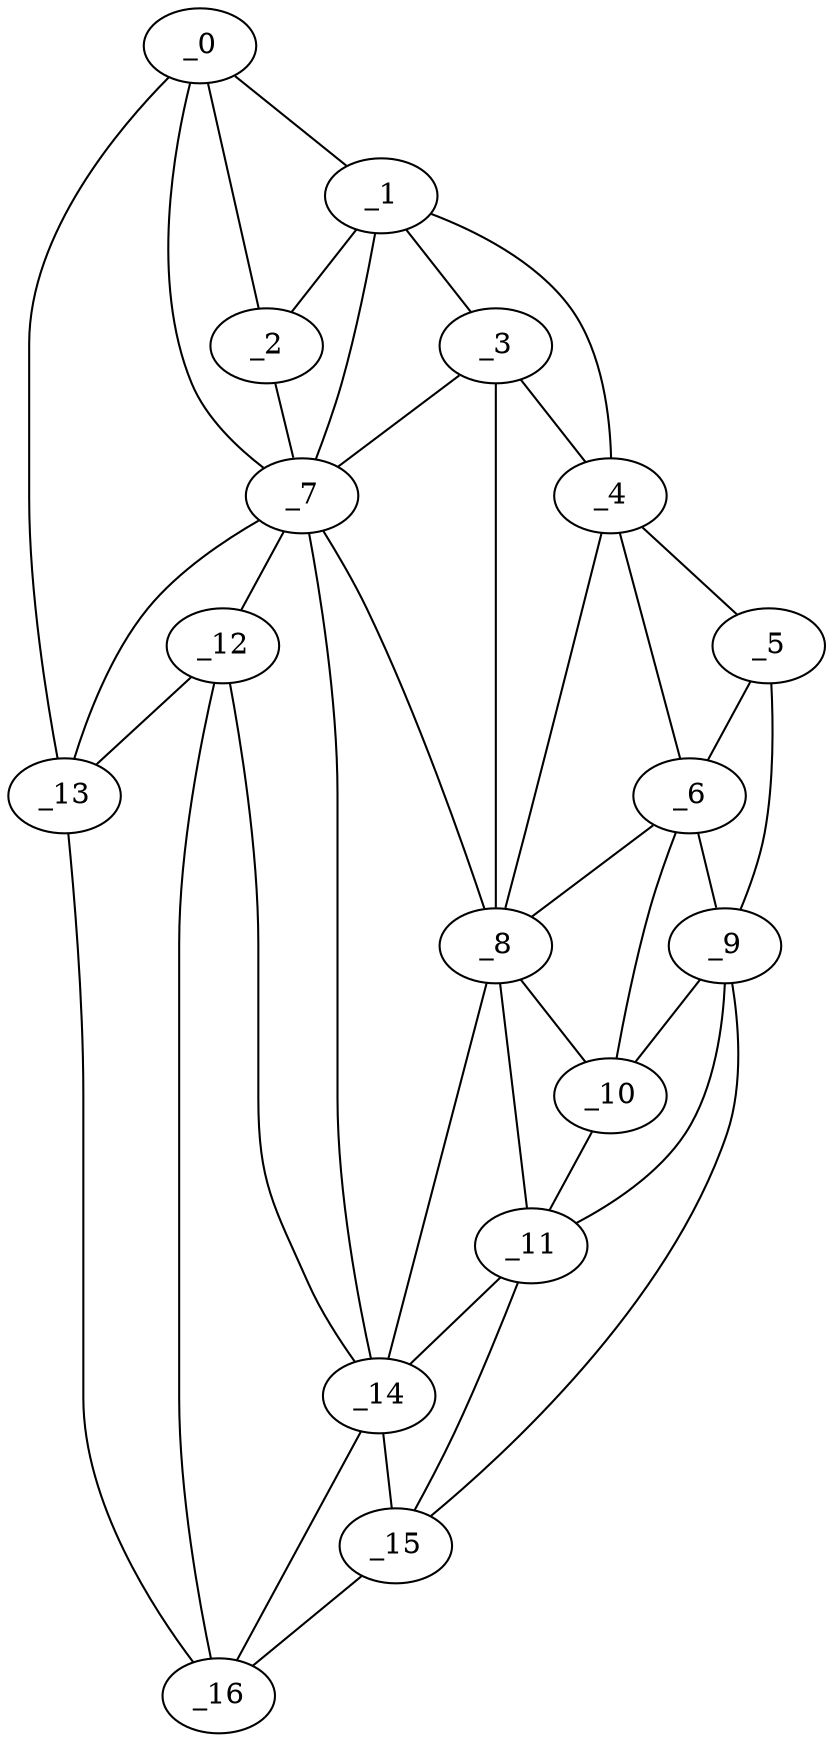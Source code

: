 graph "obj41__195.gxl" {
	_0	 [x=24,
		y=118];
	_1	 [x=25,
		y=90];
	_0 -- _1	 [valence=1];
	_2	 [x=25,
		y=107];
	_0 -- _2	 [valence=2];
	_7	 [x=62,
		y=88];
	_0 -- _7	 [valence=1];
	_13	 [x=95,
		y=126];
	_0 -- _13	 [valence=1];
	_1 -- _2	 [valence=2];
	_3	 [x=35,
		y=76];
	_1 -- _3	 [valence=1];
	_4	 [x=40,
		y=6];
	_1 -- _4	 [valence=1];
	_1 -- _7	 [valence=2];
	_2 -- _7	 [valence=1];
	_3 -- _4	 [valence=1];
	_3 -- _7	 [valence=2];
	_8	 [x=64,
		y=55];
	_3 -- _8	 [valence=2];
	_5	 [x=51,
		y=5];
	_4 -- _5	 [valence=1];
	_6	 [x=51,
		y=10];
	_4 -- _6	 [valence=1];
	_4 -- _8	 [valence=2];
	_5 -- _6	 [valence=2];
	_9	 [x=74,
		y=6];
	_5 -- _9	 [valence=1];
	_6 -- _8	 [valence=2];
	_6 -- _9	 [valence=2];
	_10	 [x=76,
		y=44];
	_6 -- _10	 [valence=2];
	_7 -- _8	 [valence=1];
	_12	 [x=95,
		y=95];
	_7 -- _12	 [valence=2];
	_7 -- _13	 [valence=2];
	_14	 [x=99,
		y=59];
	_7 -- _14	 [valence=1];
	_8 -- _10	 [valence=2];
	_11	 [x=83,
		y=47];
	_8 -- _11	 [valence=1];
	_8 -- _14	 [valence=1];
	_9 -- _10	 [valence=2];
	_9 -- _11	 [valence=1];
	_15	 [x=103,
		y=49];
	_9 -- _15	 [valence=1];
	_10 -- _11	 [valence=2];
	_11 -- _14	 [valence=2];
	_11 -- _15	 [valence=1];
	_12 -- _13	 [valence=1];
	_12 -- _14	 [valence=2];
	_16	 [x=107,
		y=74];
	_12 -- _16	 [valence=1];
	_13 -- _16	 [valence=1];
	_14 -- _15	 [valence=2];
	_14 -- _16	 [valence=2];
	_15 -- _16	 [valence=1];
}

